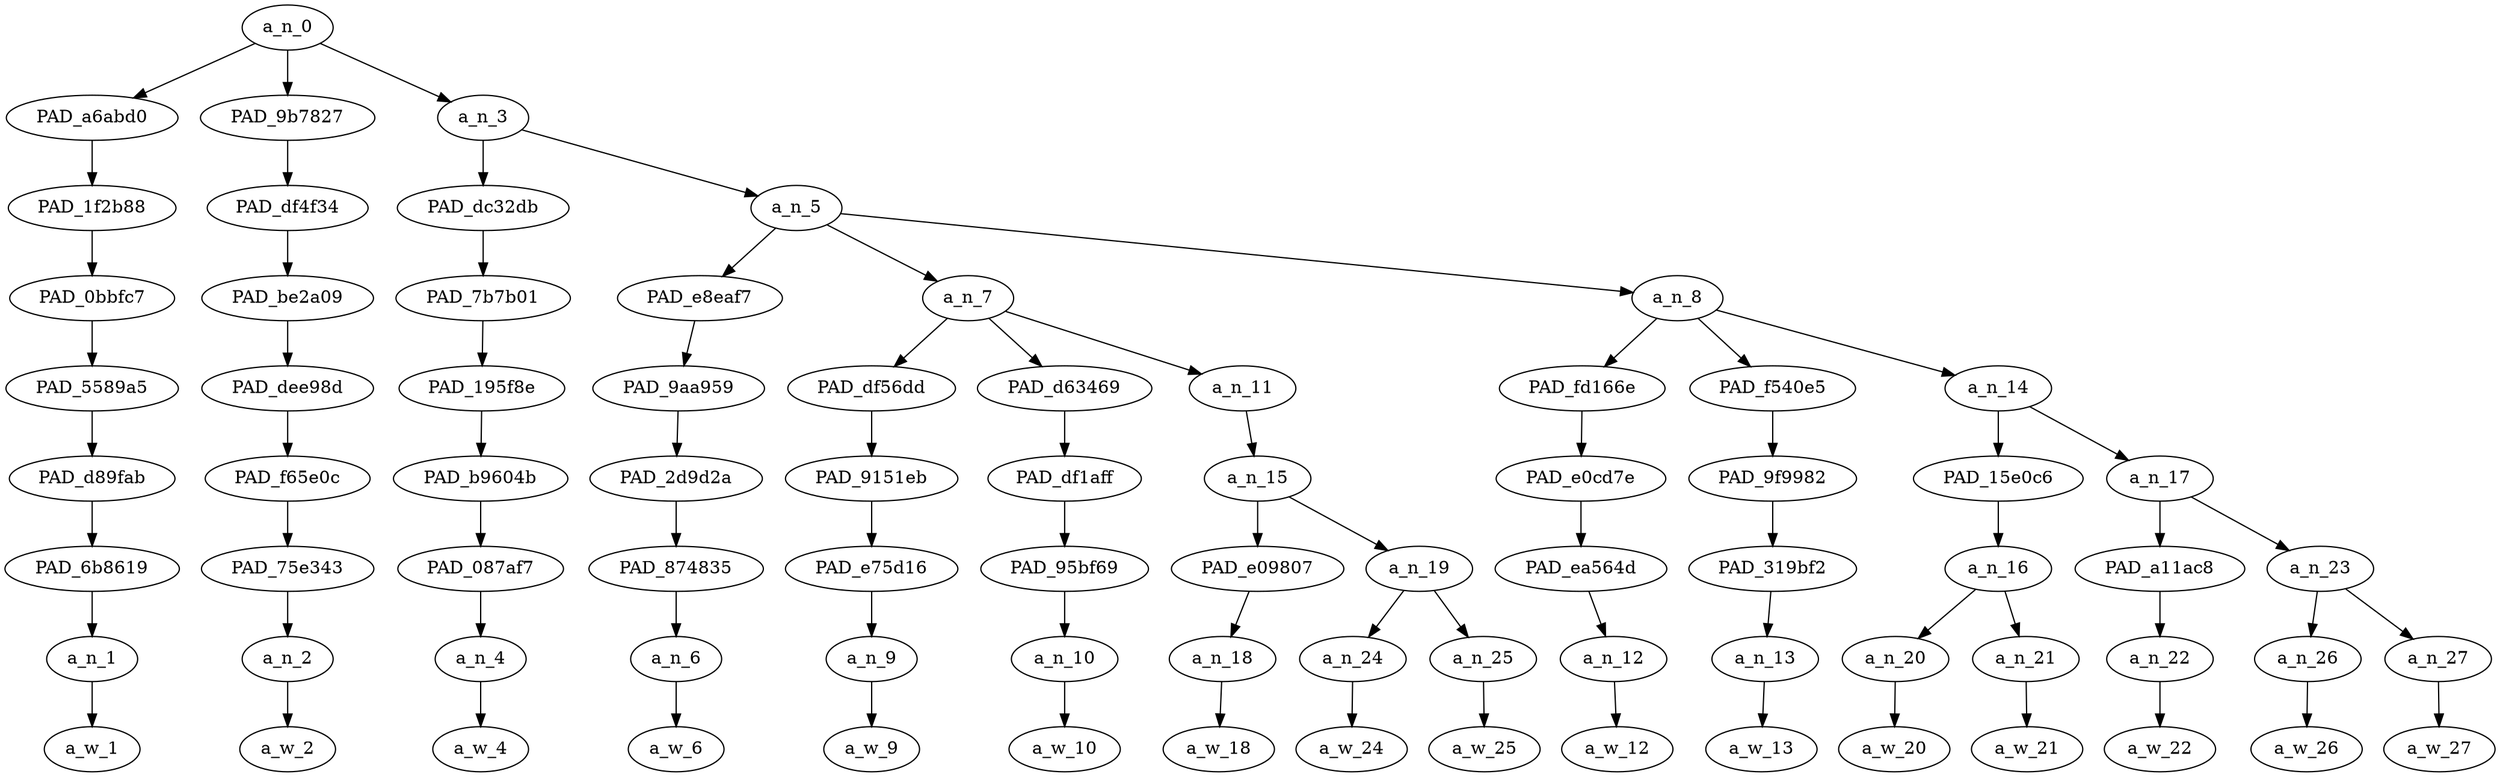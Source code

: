 strict digraph "" {
	a_n_0	[div_dir=-1,
		index=0,
		level=8,
		pos="1.7106481481481481,8!",
		text_span="[0, 1, 2, 3, 4, 5, 6, 7, 8, 9, 10, 11, 12, 13, 14, 15]",
		value=1.00000001];
	PAD_a6abd0	[div_dir=1,
		index=0,
		level=7,
		pos="0.0,7!",
		text_span="[0]",
		value=0.05522005];
	a_n_0 -> PAD_a6abd0;
	PAD_9b7827	[div_dir=-1,
		index=1,
		level=7,
		pos="1.0,7!",
		text_span="[1]",
		value=0.05752779];
	a_n_0 -> PAD_9b7827;
	a_n_3	[div_dir=-1,
		index=2,
		level=7,
		pos="4.131944444444445,7!",
		text_span="[2, 3, 4, 5, 6, 7, 8, 9, 10, 11, 12, 13, 14, 15]",
		value=0.88722414];
	a_n_0 -> a_n_3;
	PAD_1f2b88	[div_dir=1,
		index=0,
		level=6,
		pos="0.0,6!",
		text_span="[0]",
		value=0.05522005];
	PAD_a6abd0 -> PAD_1f2b88;
	PAD_0bbfc7	[div_dir=1,
		index=0,
		level=5,
		pos="0.0,5!",
		text_span="[0]",
		value=0.05522005];
	PAD_1f2b88 -> PAD_0bbfc7;
	PAD_5589a5	[div_dir=1,
		index=0,
		level=4,
		pos="0.0,4!",
		text_span="[0]",
		value=0.05522005];
	PAD_0bbfc7 -> PAD_5589a5;
	PAD_d89fab	[div_dir=1,
		index=0,
		level=3,
		pos="0.0,3!",
		text_span="[0]",
		value=0.05522005];
	PAD_5589a5 -> PAD_d89fab;
	PAD_6b8619	[div_dir=1,
		index=0,
		level=2,
		pos="0.0,2!",
		text_span="[0]",
		value=0.05522005];
	PAD_d89fab -> PAD_6b8619;
	a_n_1	[div_dir=1,
		index=0,
		level=1,
		pos="0.0,1!",
		text_span="[0]",
		value=0.05522005];
	PAD_6b8619 -> a_n_1;
	a_w_1	[div_dir=0,
		index=0,
		level=0,
		pos="0,0!",
		text_span="[0]",
		value="<user>"];
	a_n_1 -> a_w_1;
	PAD_df4f34	[div_dir=-1,
		index=1,
		level=6,
		pos="1.0,6!",
		text_span="[1]",
		value=0.05752779];
	PAD_9b7827 -> PAD_df4f34;
	PAD_be2a09	[div_dir=-1,
		index=1,
		level=5,
		pos="1.0,5!",
		text_span="[1]",
		value=0.05752779];
	PAD_df4f34 -> PAD_be2a09;
	PAD_dee98d	[div_dir=-1,
		index=1,
		level=4,
		pos="1.0,4!",
		text_span="[1]",
		value=0.05752779];
	PAD_be2a09 -> PAD_dee98d;
	PAD_f65e0c	[div_dir=-1,
		index=1,
		level=3,
		pos="1.0,3!",
		text_span="[1]",
		value=0.05752779];
	PAD_dee98d -> PAD_f65e0c;
	PAD_75e343	[div_dir=-1,
		index=1,
		level=2,
		pos="1.0,2!",
		text_span="[1]",
		value=0.05752779];
	PAD_f65e0c -> PAD_75e343;
	a_n_2	[div_dir=-1,
		index=1,
		level=1,
		pos="1.0,1!",
		text_span="[1]",
		value=0.05752779];
	PAD_75e343 -> a_n_2;
	a_w_2	[div_dir=0,
		index=1,
		level=0,
		pos="1,0!",
		text_span="[1]",
		value=we];
	a_n_2 -> a_w_2;
	PAD_dc32db	[div_dir=-1,
		index=2,
		level=6,
		pos="2.0,6!",
		text_span="[2]",
		value=0.10931276];
	a_n_3 -> PAD_dc32db;
	a_n_5	[div_dir=1,
		index=3,
		level=6,
		pos="6.263888888888888,6!",
		text_span="[3, 4, 5, 6, 7, 8, 9, 10, 11, 12, 13, 14, 15]",
		value=0.77790127];
	a_n_3 -> a_n_5;
	PAD_7b7b01	[div_dir=-1,
		index=2,
		level=5,
		pos="2.0,5!",
		text_span="[2]",
		value=0.10931276];
	PAD_dc32db -> PAD_7b7b01;
	PAD_195f8e	[div_dir=-1,
		index=2,
		level=4,
		pos="2.0,4!",
		text_span="[2]",
		value=0.10931276];
	PAD_7b7b01 -> PAD_195f8e;
	PAD_b9604b	[div_dir=-1,
		index=2,
		level=3,
		pos="2.0,3!",
		text_span="[2]",
		value=0.10931276];
	PAD_195f8e -> PAD_b9604b;
	PAD_087af7	[div_dir=-1,
		index=2,
		level=2,
		pos="2.0,2!",
		text_span="[2]",
		value=0.10931276];
	PAD_b9604b -> PAD_087af7;
	a_n_4	[div_dir=-1,
		index=2,
		level=1,
		pos="2.0,1!",
		text_span="[2]",
		value=0.10931276];
	PAD_087af7 -> a_n_4;
	a_w_4	[div_dir=0,
		index=2,
		level=0,
		pos="2,0!",
		text_span="[2]",
		value=dont];
	a_n_4 -> a_w_4;
	PAD_e8eaf7	[div_dir=-1,
		index=3,
		level=5,
		pos="3.0,5!",
		text_span="[3]",
		value=0.04758072];
	a_n_5 -> PAD_e8eaf7;
	a_n_7	[div_dir=-1,
		index=4,
		level=5,
		pos="5.25,5!",
		text_span="[4, 5, 6, 7, 8]",
		value=0.30864586];
	a_n_5 -> a_n_7;
	a_n_8	[div_dir=1,
		index=5,
		level=5,
		pos="10.541666666666666,5!",
		text_span="[9, 10, 11, 12, 13, 14, 15]",
		value=0.42163994];
	a_n_5 -> a_n_8;
	PAD_9aa959	[div_dir=-1,
		index=3,
		level=4,
		pos="3.0,4!",
		text_span="[3]",
		value=0.04758072];
	PAD_e8eaf7 -> PAD_9aa959;
	PAD_2d9d2a	[div_dir=-1,
		index=3,
		level=3,
		pos="3.0,3!",
		text_span="[3]",
		value=0.04758072];
	PAD_9aa959 -> PAD_2d9d2a;
	PAD_874835	[div_dir=-1,
		index=3,
		level=2,
		pos="3.0,2!",
		text_span="[3]",
		value=0.04758072];
	PAD_2d9d2a -> PAD_874835;
	a_n_6	[div_dir=-1,
		index=3,
		level=1,
		pos="3.0,1!",
		text_span="[3]",
		value=0.04758072];
	PAD_874835 -> a_n_6;
	a_w_6	[div_dir=0,
		index=3,
		level=0,
		pos="3,0!",
		text_span="[3]",
		value=have];
	a_n_6 -> a_w_6;
	PAD_df56dd	[div_dir=-1,
		index=4,
		level=4,
		pos="4.0,4!",
		text_span="[4]",
		value=0.03395213];
	a_n_7 -> PAD_df56dd;
	PAD_d63469	[div_dir=-1,
		index=5,
		level=4,
		pos="5.0,4!",
		text_span="[5]",
		value=0.04538244];
	a_n_7 -> PAD_d63469;
	a_n_11	[div_dir=1,
		index=6,
		level=4,
		pos="6.75,4!",
		text_span="[6, 7, 8]",
		value=0.22930760];
	a_n_7 -> a_n_11;
	PAD_9151eb	[div_dir=-1,
		index=4,
		level=3,
		pos="4.0,3!",
		text_span="[4]",
		value=0.03395213];
	PAD_df56dd -> PAD_9151eb;
	PAD_e75d16	[div_dir=-1,
		index=4,
		level=2,
		pos="4.0,2!",
		text_span="[4]",
		value=0.03395213];
	PAD_9151eb -> PAD_e75d16;
	a_n_9	[div_dir=-1,
		index=4,
		level=1,
		pos="4.0,1!",
		text_span="[4]",
		value=0.03395213];
	PAD_e75d16 -> a_n_9;
	a_w_9	[div_dir=0,
		index=4,
		level=0,
		pos="4,0!",
		text_span="[4]",
		value=the];
	a_n_9 -> a_w_9;
	PAD_df1aff	[div_dir=-1,
		index=5,
		level=3,
		pos="5.0,3!",
		text_span="[5]",
		value=0.04538244];
	PAD_d63469 -> PAD_df1aff;
	PAD_95bf69	[div_dir=-1,
		index=5,
		level=2,
		pos="5.0,2!",
		text_span="[5]",
		value=0.04538244];
	PAD_df1aff -> PAD_95bf69;
	a_n_10	[div_dir=-1,
		index=5,
		level=1,
		pos="5.0,1!",
		text_span="[5]",
		value=0.04538244];
	PAD_95bf69 -> a_n_10;
	a_w_10	[div_dir=0,
		index=5,
		level=0,
		pos="5,0!",
		text_span="[5]",
		value=ability];
	a_n_10 -> a_w_10;
	a_n_15	[div_dir=1,
		index=6,
		level=3,
		pos="6.75,3!",
		text_span="[6, 7, 8]",
		value=0.22924364];
	a_n_11 -> a_n_15;
	PAD_e09807	[div_dir=-1,
		index=6,
		level=2,
		pos="6.0,2!",
		text_span="[6]",
		value=0.03699698];
	a_n_15 -> PAD_e09807;
	a_n_19	[div_dir=1,
		index=7,
		level=2,
		pos="7.5,2!",
		text_span="[7, 8]",
		value=0.19218270];
	a_n_15 -> a_n_19;
	a_n_18	[div_dir=-1,
		index=6,
		level=1,
		pos="6.0,1!",
		text_span="[6]",
		value=0.03699698];
	PAD_e09807 -> a_n_18;
	a_w_18	[div_dir=0,
		index=6,
		level=0,
		pos="6,0!",
		text_span="[6]",
		value=to];
	a_n_18 -> a_w_18;
	a_n_24	[div_dir=1,
		index=7,
		level=1,
		pos="7.0,1!",
		text_span="[7]",
		value=0.08791440];
	a_n_19 -> a_n_24;
	a_n_25	[div_dir=1,
		index=8,
		level=1,
		pos="8.0,1!",
		text_span="[8]",
		value=0.10412473];
	a_n_19 -> a_n_25;
	a_w_24	[div_dir=0,
		index=7,
		level=0,
		pos="7,0!",
		text_span="[7]",
		value=process];
	a_n_24 -> a_w_24;
	a_w_25	[div_dir=0,
		index=8,
		level=0,
		pos="8,0!",
		text_span="[8]",
		value=refugees];
	a_n_25 -> a_w_25;
	PAD_fd166e	[div_dir=-1,
		index=7,
		level=4,
		pos="9.0,4!",
		text_span="[9]",
		value=0.03793322];
	a_n_8 -> PAD_fd166e;
	PAD_f540e5	[div_dir=1,
		index=8,
		level=4,
		pos="10.0,4!",
		text_span="[10]",
		value=0.02709691];
	a_n_8 -> PAD_f540e5;
	a_n_14	[div_dir=1,
		index=9,
		level=4,
		pos="12.625,4!",
		text_span="[11, 12, 13, 14, 15]",
		value=0.35642377];
	a_n_8 -> a_n_14;
	PAD_e0cd7e	[div_dir=-1,
		index=7,
		level=3,
		pos="9.0,3!",
		text_span="[9]",
		value=0.03793322];
	PAD_fd166e -> PAD_e0cd7e;
	PAD_ea564d	[div_dir=-1,
		index=8,
		level=2,
		pos="9.0,2!",
		text_span="[9]",
		value=0.03793322];
	PAD_e0cd7e -> PAD_ea564d;
	a_n_12	[div_dir=-1,
		index=9,
		level=1,
		pos="9.0,1!",
		text_span="[9]",
		value=0.03793322];
	PAD_ea564d -> a_n_12;
	a_w_12	[div_dir=0,
		index=9,
		level=0,
		pos="9,0!",
		text_span="[9]",
		value=because];
	a_n_12 -> a_w_12;
	PAD_9f9982	[div_dir=1,
		index=8,
		level=3,
		pos="10.0,3!",
		text_span="[10]",
		value=0.02709691];
	PAD_f540e5 -> PAD_9f9982;
	PAD_319bf2	[div_dir=1,
		index=9,
		level=2,
		pos="10.0,2!",
		text_span="[10]",
		value=0.02709691];
	PAD_9f9982 -> PAD_319bf2;
	a_n_13	[div_dir=1,
		index=10,
		level=1,
		pos="10.0,1!",
		text_span="[10]",
		value=0.02709691];
	PAD_319bf2 -> a_n_13;
	a_w_13	[div_dir=0,
		index=10,
		level=0,
		pos="10,0!",
		text_span="[10]",
		value=of];
	a_n_13 -> a_w_13;
	PAD_15e0c6	[div_dir=-1,
		index=9,
		level=3,
		pos="11.5,3!",
		text_span="[11, 12]",
		value=0.09694079];
	a_n_14 -> PAD_15e0c6;
	a_n_17	[div_dir=1,
		index=10,
		level=3,
		pos="13.75,3!",
		text_span="[13, 14, 15]",
		value=0.25922874];
	a_n_14 -> a_n_17;
	a_n_16	[div_dir=-1,
		index=10,
		level=2,
		pos="11.5,2!",
		text_span="[11, 12]",
		value=0.09694079];
	PAD_15e0c6 -> a_n_16;
	a_n_20	[div_dir=1,
		index=11,
		level=1,
		pos="11.0,1!",
		text_span="[11]",
		value=0.03439699];
	a_n_16 -> a_n_20;
	a_n_21	[div_dir=-1,
		index=12,
		level=1,
		pos="12.0,1!",
		text_span="[12]",
		value=0.06248637];
	a_n_16 -> a_n_21;
	a_w_20	[div_dir=0,
		index=11,
		level=0,
		pos="11,0!",
		text_span="[11]",
		value=the1];
	a_n_20 -> a_w_20;
	a_w_21	[div_dir=0,
		index=12,
		level=0,
		pos="12,0!",
		text_span="[12]",
		value=flood];
	a_n_21 -> a_w_21;
	PAD_a11ac8	[div_dir=1,
		index=11,
		level=2,
		pos="13.0,2!",
		text_span="[13]",
		value=0.03907491];
	a_n_17 -> PAD_a11ac8;
	a_n_23	[div_dir=1,
		index=12,
		level=2,
		pos="14.5,2!",
		text_span="[14, 15]",
		value=0.21976540];
	a_n_17 -> a_n_23;
	a_n_22	[div_dir=1,
		index=13,
		level=1,
		pos="13.0,1!",
		text_span="[13]",
		value=0.03907491];
	PAD_a11ac8 -> a_n_22;
	a_w_22	[div_dir=0,
		index=13,
		level=0,
		pos="13,0!",
		text_span="[13]",
		value=of1];
	a_n_22 -> a_w_22;
	a_n_26	[div_dir=1,
		index=14,
		level=1,
		pos="14.0,1!",
		text_span="[14]",
		value=0.10342447];
	a_n_23 -> a_n_26;
	a_n_27	[div_dir=1,
		index=15,
		level=1,
		pos="15.0,1!",
		text_span="[15]",
		value=0.11585971];
	a_n_23 -> a_n_27;
	a_w_26	[div_dir=0,
		index=14,
		level=0,
		pos="14,0!",
		text_span="[14]",
		value=illegal];
	a_n_26 -> a_w_26;
	a_w_27	[div_dir=0,
		index=15,
		level=0,
		pos="15,0!",
		text_span="[15]",
		value=immigrants];
	a_n_27 -> a_w_27;
}
